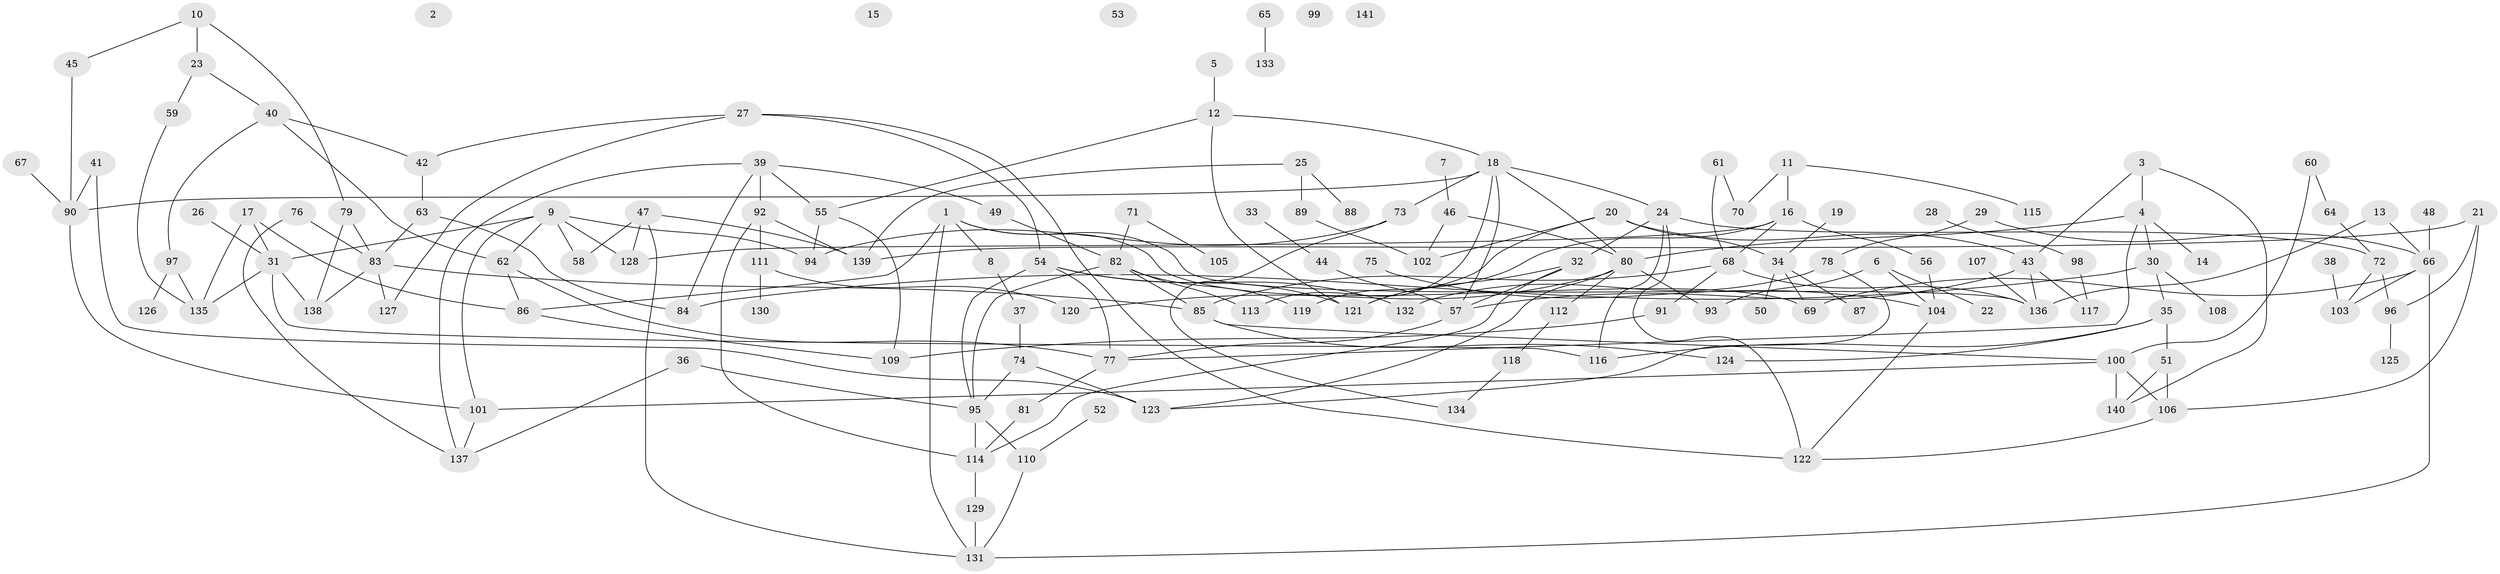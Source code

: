 // Generated by graph-tools (version 1.1) at 2025/13/03/09/25 04:13:14]
// undirected, 141 vertices, 203 edges
graph export_dot {
graph [start="1"]
  node [color=gray90,style=filled];
  1;
  2;
  3;
  4;
  5;
  6;
  7;
  8;
  9;
  10;
  11;
  12;
  13;
  14;
  15;
  16;
  17;
  18;
  19;
  20;
  21;
  22;
  23;
  24;
  25;
  26;
  27;
  28;
  29;
  30;
  31;
  32;
  33;
  34;
  35;
  36;
  37;
  38;
  39;
  40;
  41;
  42;
  43;
  44;
  45;
  46;
  47;
  48;
  49;
  50;
  51;
  52;
  53;
  54;
  55;
  56;
  57;
  58;
  59;
  60;
  61;
  62;
  63;
  64;
  65;
  66;
  67;
  68;
  69;
  70;
  71;
  72;
  73;
  74;
  75;
  76;
  77;
  78;
  79;
  80;
  81;
  82;
  83;
  84;
  85;
  86;
  87;
  88;
  89;
  90;
  91;
  92;
  93;
  94;
  95;
  96;
  97;
  98;
  99;
  100;
  101;
  102;
  103;
  104;
  105;
  106;
  107;
  108;
  109;
  110;
  111;
  112;
  113;
  114;
  115;
  116;
  117;
  118;
  119;
  120;
  121;
  122;
  123;
  124;
  125;
  126;
  127;
  128;
  129;
  130;
  131;
  132;
  133;
  134;
  135;
  136;
  137;
  138;
  139;
  140;
  141;
  1 -- 8;
  1 -- 69;
  1 -- 86;
  1 -- 131;
  1 -- 136;
  3 -- 4;
  3 -- 43;
  3 -- 140;
  4 -- 14;
  4 -- 30;
  4 -- 77;
  4 -- 80;
  5 -- 12;
  6 -- 22;
  6 -- 93;
  6 -- 104;
  7 -- 46;
  8 -- 37;
  9 -- 31;
  9 -- 58;
  9 -- 62;
  9 -- 94;
  9 -- 101;
  9 -- 128;
  10 -- 23;
  10 -- 45;
  10 -- 79;
  11 -- 16;
  11 -- 70;
  11 -- 115;
  12 -- 18;
  12 -- 55;
  12 -- 121;
  13 -- 66;
  13 -- 136;
  16 -- 56;
  16 -- 68;
  16 -- 121;
  16 -- 128;
  17 -- 31;
  17 -- 86;
  17 -- 135;
  18 -- 24;
  18 -- 57;
  18 -- 73;
  18 -- 80;
  18 -- 90;
  18 -- 113;
  19 -- 34;
  20 -- 34;
  20 -- 43;
  20 -- 102;
  20 -- 119;
  21 -- 96;
  21 -- 106;
  21 -- 139;
  23 -- 40;
  23 -- 59;
  24 -- 32;
  24 -- 72;
  24 -- 116;
  24 -- 122;
  25 -- 88;
  25 -- 89;
  25 -- 139;
  26 -- 31;
  27 -- 42;
  27 -- 54;
  27 -- 122;
  27 -- 127;
  28 -- 98;
  29 -- 66;
  29 -- 78;
  30 -- 35;
  30 -- 84;
  30 -- 108;
  31 -- 116;
  31 -- 135;
  31 -- 138;
  32 -- 57;
  32 -- 114;
  32 -- 121;
  33 -- 44;
  34 -- 50;
  34 -- 69;
  34 -- 87;
  35 -- 51;
  35 -- 116;
  35 -- 124;
  36 -- 95;
  36 -- 137;
  37 -- 74;
  38 -- 103;
  39 -- 49;
  39 -- 55;
  39 -- 84;
  39 -- 92;
  39 -- 137;
  40 -- 42;
  40 -- 62;
  40 -- 97;
  41 -- 90;
  41 -- 123;
  42 -- 63;
  43 -- 57;
  43 -- 117;
  43 -- 136;
  44 -- 57;
  45 -- 90;
  46 -- 80;
  46 -- 102;
  47 -- 58;
  47 -- 128;
  47 -- 131;
  47 -- 139;
  48 -- 66;
  49 -- 82;
  51 -- 106;
  51 -- 140;
  52 -- 110;
  54 -- 77;
  54 -- 95;
  54 -- 121;
  54 -- 132;
  55 -- 94;
  55 -- 109;
  56 -- 104;
  57 -- 77;
  59 -- 135;
  60 -- 64;
  60 -- 100;
  61 -- 68;
  61 -- 70;
  62 -- 77;
  62 -- 86;
  63 -- 83;
  63 -- 84;
  64 -- 72;
  65 -- 133;
  66 -- 69;
  66 -- 103;
  66 -- 131;
  67 -- 90;
  68 -- 85;
  68 -- 91;
  68 -- 136;
  71 -- 82;
  71 -- 105;
  72 -- 96;
  72 -- 103;
  73 -- 94;
  73 -- 134;
  74 -- 95;
  74 -- 123;
  75 -- 104;
  76 -- 83;
  76 -- 137;
  77 -- 81;
  78 -- 123;
  78 -- 132;
  79 -- 83;
  79 -- 138;
  80 -- 93;
  80 -- 112;
  80 -- 120;
  80 -- 123;
  81 -- 114;
  82 -- 85;
  82 -- 95;
  82 -- 113;
  82 -- 119;
  83 -- 85;
  83 -- 127;
  83 -- 138;
  85 -- 100;
  85 -- 124;
  86 -- 109;
  89 -- 102;
  90 -- 101;
  91 -- 109;
  92 -- 111;
  92 -- 114;
  92 -- 139;
  95 -- 110;
  95 -- 114;
  96 -- 125;
  97 -- 126;
  97 -- 135;
  98 -- 117;
  100 -- 101;
  100 -- 106;
  100 -- 140;
  101 -- 137;
  104 -- 122;
  106 -- 122;
  107 -- 136;
  110 -- 131;
  111 -- 120;
  111 -- 130;
  112 -- 118;
  114 -- 129;
  118 -- 134;
  129 -- 131;
}
